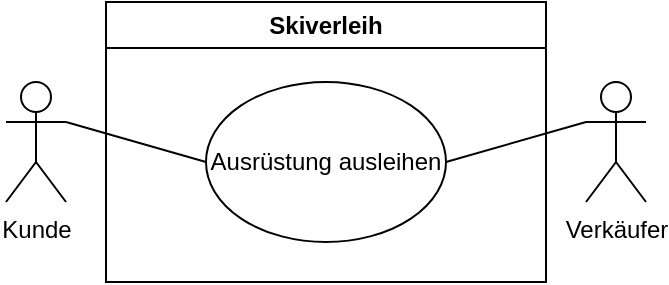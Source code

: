 <mxfile version="22.0.0" type="github">
  <diagram name="Page-1" id="atpHYdcX41WkCeb_qx9v">
    <mxGraphModel dx="1434" dy="720" grid="1" gridSize="10" guides="1" tooltips="1" connect="1" arrows="1" fold="1" page="1" pageScale="1" pageWidth="827" pageHeight="1169" math="0" shadow="0">
      <root>
        <mxCell id="0" />
        <mxCell id="1" parent="0" />
        <mxCell id="tOEbGuFUbsUMXaIYAXdz-1" value="Kunde" style="shape=umlActor;verticalLabelPosition=bottom;verticalAlign=top;html=1;outlineConnect=0;" parent="1" vertex="1">
          <mxGeometry x="30" y="80" width="30" height="60" as="geometry" />
        </mxCell>
        <mxCell id="tOEbGuFUbsUMXaIYAXdz-2" value="Skiverleih" style="swimlane;whiteSpace=wrap;html=1;" parent="1" vertex="1">
          <mxGeometry x="80" y="40" width="220" height="140" as="geometry">
            <mxRectangle x="200" y="100" width="100" height="30" as="alternateBounds" />
          </mxGeometry>
        </mxCell>
        <mxCell id="tOEbGuFUbsUMXaIYAXdz-6" value="Ausrüstung ausleihen" style="ellipse;whiteSpace=wrap;html=1;" parent="tOEbGuFUbsUMXaIYAXdz-2" vertex="1">
          <mxGeometry x="50" y="40" width="120" height="80" as="geometry" />
        </mxCell>
        <mxCell id="tOEbGuFUbsUMXaIYAXdz-3" value="Verkäufer" style="shape=umlActor;verticalLabelPosition=bottom;verticalAlign=top;html=1;outlineConnect=0;" parent="1" vertex="1">
          <mxGeometry x="320" y="80" width="30" height="60" as="geometry" />
        </mxCell>
        <mxCell id="tOEbGuFUbsUMXaIYAXdz-5" value="" style="endArrow=none;html=1;rounded=0;entryX=0;entryY=0.5;entryDx=0;entryDy=0;exitX=1;exitY=0.333;exitDx=0;exitDy=0;exitPerimeter=0;" parent="1" source="tOEbGuFUbsUMXaIYAXdz-1" target="tOEbGuFUbsUMXaIYAXdz-6" edge="1">
          <mxGeometry width="50" height="50" relative="1" as="geometry">
            <mxPoint x="130" y="210" as="sourcePoint" />
            <mxPoint x="230" y="160" as="targetPoint" />
          </mxGeometry>
        </mxCell>
        <mxCell id="tOEbGuFUbsUMXaIYAXdz-11" value="" style="endArrow=none;html=1;rounded=0;entryX=0;entryY=0.333;entryDx=0;entryDy=0;entryPerimeter=0;exitX=1;exitY=0.5;exitDx=0;exitDy=0;" parent="1" source="tOEbGuFUbsUMXaIYAXdz-6" target="tOEbGuFUbsUMXaIYAXdz-3" edge="1">
          <mxGeometry width="50" height="50" relative="1" as="geometry">
            <mxPoint x="470" y="200" as="sourcePoint" />
            <mxPoint x="520" y="150" as="targetPoint" />
          </mxGeometry>
        </mxCell>
      </root>
    </mxGraphModel>
  </diagram>
</mxfile>
